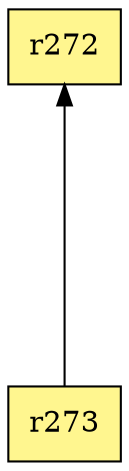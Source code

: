 digraph G {
rankdir=BT;ranksep="2.0";
"r272" [shape=record,fillcolor=khaki1,style=filled,label="{r272}"];
"r273" [shape=record,fillcolor=khaki1,style=filled,label="{r273}"];
"r273" -> "r272"
}